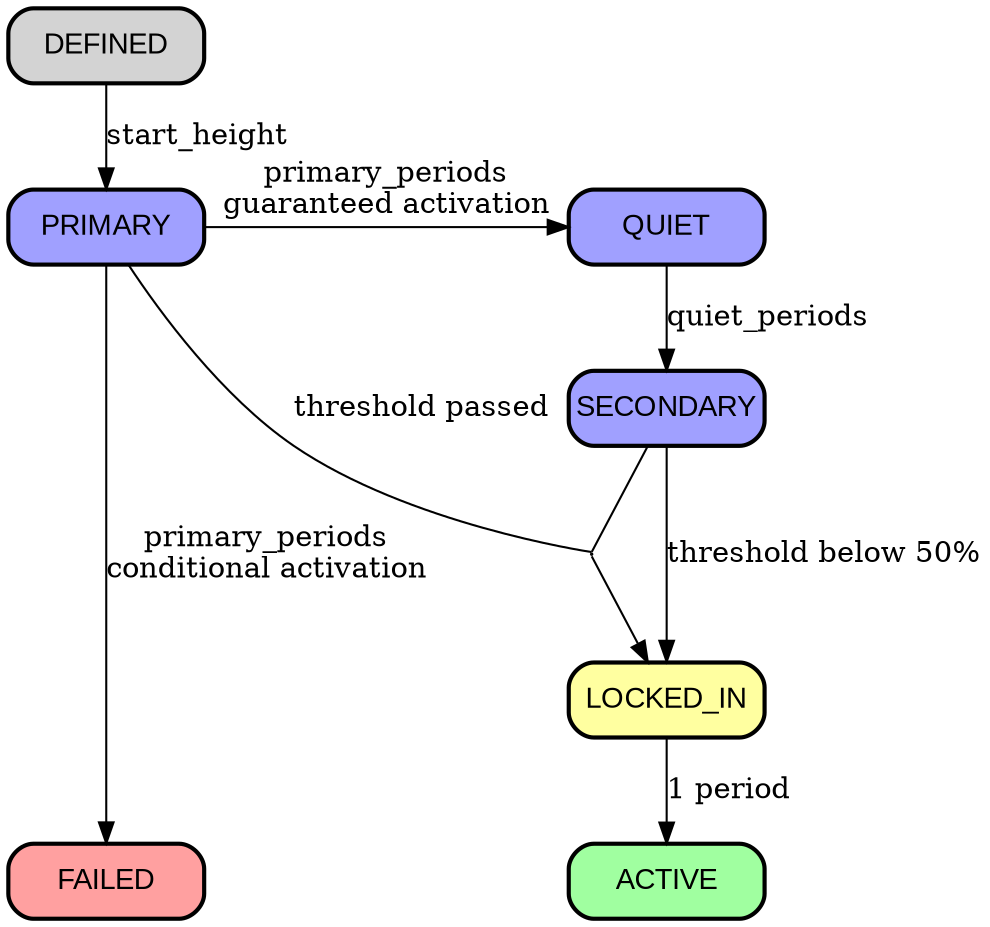digraph {
  rankdir=TD;

  node  [style="rounded,filled,bold", shape=box, fixedsize=true, width=1.3, fontname="Arial"];

  edge [weight = 100];
  "DEFINED" -> "PRIMARY" [label="start_height"];
  "PRIMARY" -> "FAILED" [label="primary_periods\nconditional activation"];
  "QUIET" -> "SECONDARY" [label="quiet_periods"];
  "SECONDARY" -> "LOCKED_IN" [label="threshold below 50%"];
  "LOCKED_IN" -> "ACTIVE" [label="1 period"];

  edge [weight = 1];
  "PRIMARY" -> "QUIET" [label="primary_periods\nguaranteed activation"];

  thresh [shape=point,width=0.01,height=0.01];
  "PRIMARY" -> thresh [dir=none, label="threshold passed"];
  "SECONDARY" -> thresh [dir=none];
  "thresh" -> "LOCKED_IN";

  "PRIMARY" [fillcolor="#a0a0ff"];
  "QUIET" [fillcolor="#a0a0ff"];
  "SECONDARY" [fillcolor="#a0a0ff"];

  "LOCKED_IN" [fillcolor="#ffffa0"];
  "ACTIVE" [fillcolor="#a0ffa0", shape=box];

  "FAILED" [fillcolor="#ffa0a0", shape=box];

  { rank=same; "PRIMARY" "QUIET" }
  { rank=sink; "FAILED" "ACTIVE"; }
}


